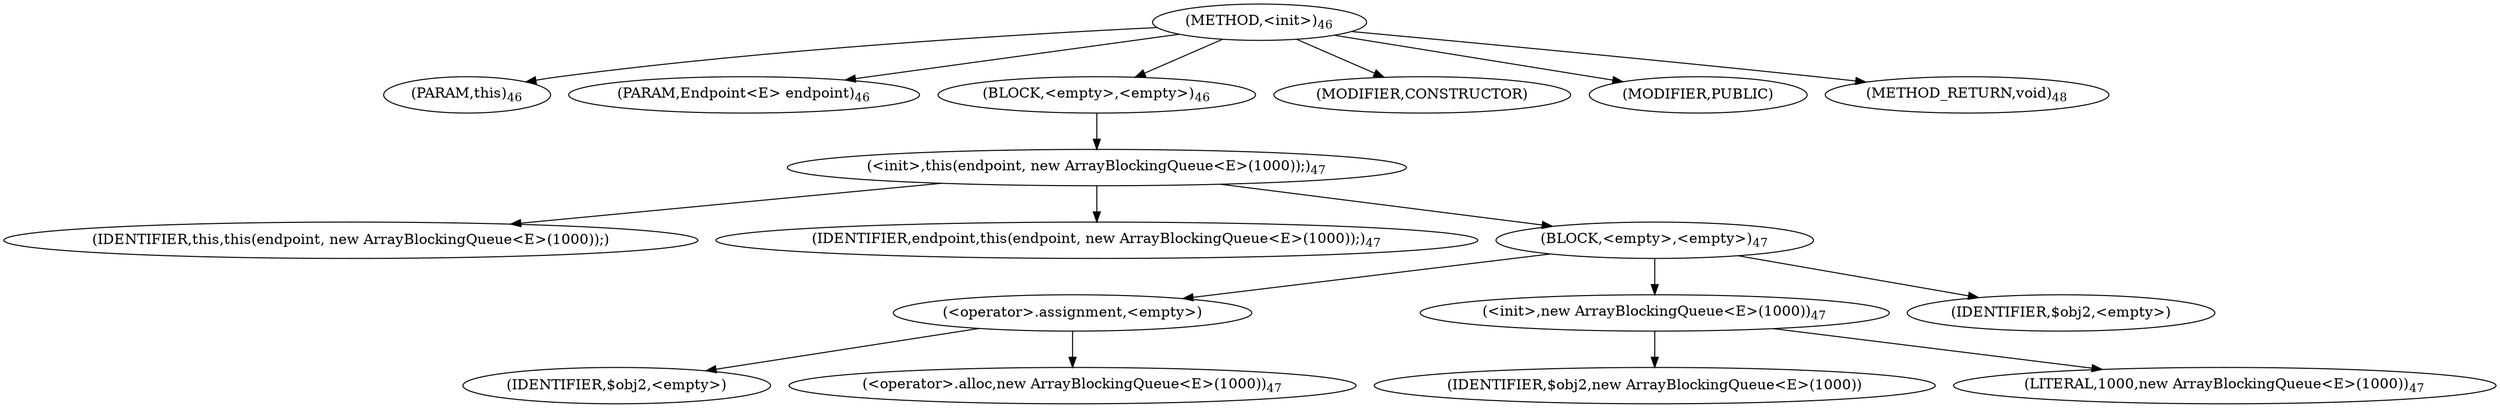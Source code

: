 digraph "&lt;init&gt;" {  
"43" [label = <(METHOD,&lt;init&gt;)<SUB>46</SUB>> ]
"4" [label = <(PARAM,this)<SUB>46</SUB>> ]
"44" [label = <(PARAM,Endpoint&lt;E&gt; endpoint)<SUB>46</SUB>> ]
"45" [label = <(BLOCK,&lt;empty&gt;,&lt;empty&gt;)<SUB>46</SUB>> ]
"46" [label = <(&lt;init&gt;,this(endpoint, new ArrayBlockingQueue&lt;E&gt;(1000));)<SUB>47</SUB>> ]
"3" [label = <(IDENTIFIER,this,this(endpoint, new ArrayBlockingQueue&lt;E&gt;(1000));)> ]
"47" [label = <(IDENTIFIER,endpoint,this(endpoint, new ArrayBlockingQueue&lt;E&gt;(1000));)<SUB>47</SUB>> ]
"48" [label = <(BLOCK,&lt;empty&gt;,&lt;empty&gt;)<SUB>47</SUB>> ]
"49" [label = <(&lt;operator&gt;.assignment,&lt;empty&gt;)> ]
"50" [label = <(IDENTIFIER,$obj2,&lt;empty&gt;)> ]
"51" [label = <(&lt;operator&gt;.alloc,new ArrayBlockingQueue&lt;E&gt;(1000))<SUB>47</SUB>> ]
"52" [label = <(&lt;init&gt;,new ArrayBlockingQueue&lt;E&gt;(1000))<SUB>47</SUB>> ]
"53" [label = <(IDENTIFIER,$obj2,new ArrayBlockingQueue&lt;E&gt;(1000))> ]
"54" [label = <(LITERAL,1000,new ArrayBlockingQueue&lt;E&gt;(1000))<SUB>47</SUB>> ]
"55" [label = <(IDENTIFIER,$obj2,&lt;empty&gt;)> ]
"56" [label = <(MODIFIER,CONSTRUCTOR)> ]
"57" [label = <(MODIFIER,PUBLIC)> ]
"58" [label = <(METHOD_RETURN,void)<SUB>48</SUB>> ]
  "43" -> "4" 
  "43" -> "44" 
  "43" -> "45" 
  "43" -> "56" 
  "43" -> "57" 
  "43" -> "58" 
  "45" -> "46" 
  "46" -> "3" 
  "46" -> "47" 
  "46" -> "48" 
  "48" -> "49" 
  "48" -> "52" 
  "48" -> "55" 
  "49" -> "50" 
  "49" -> "51" 
  "52" -> "53" 
  "52" -> "54" 
}

